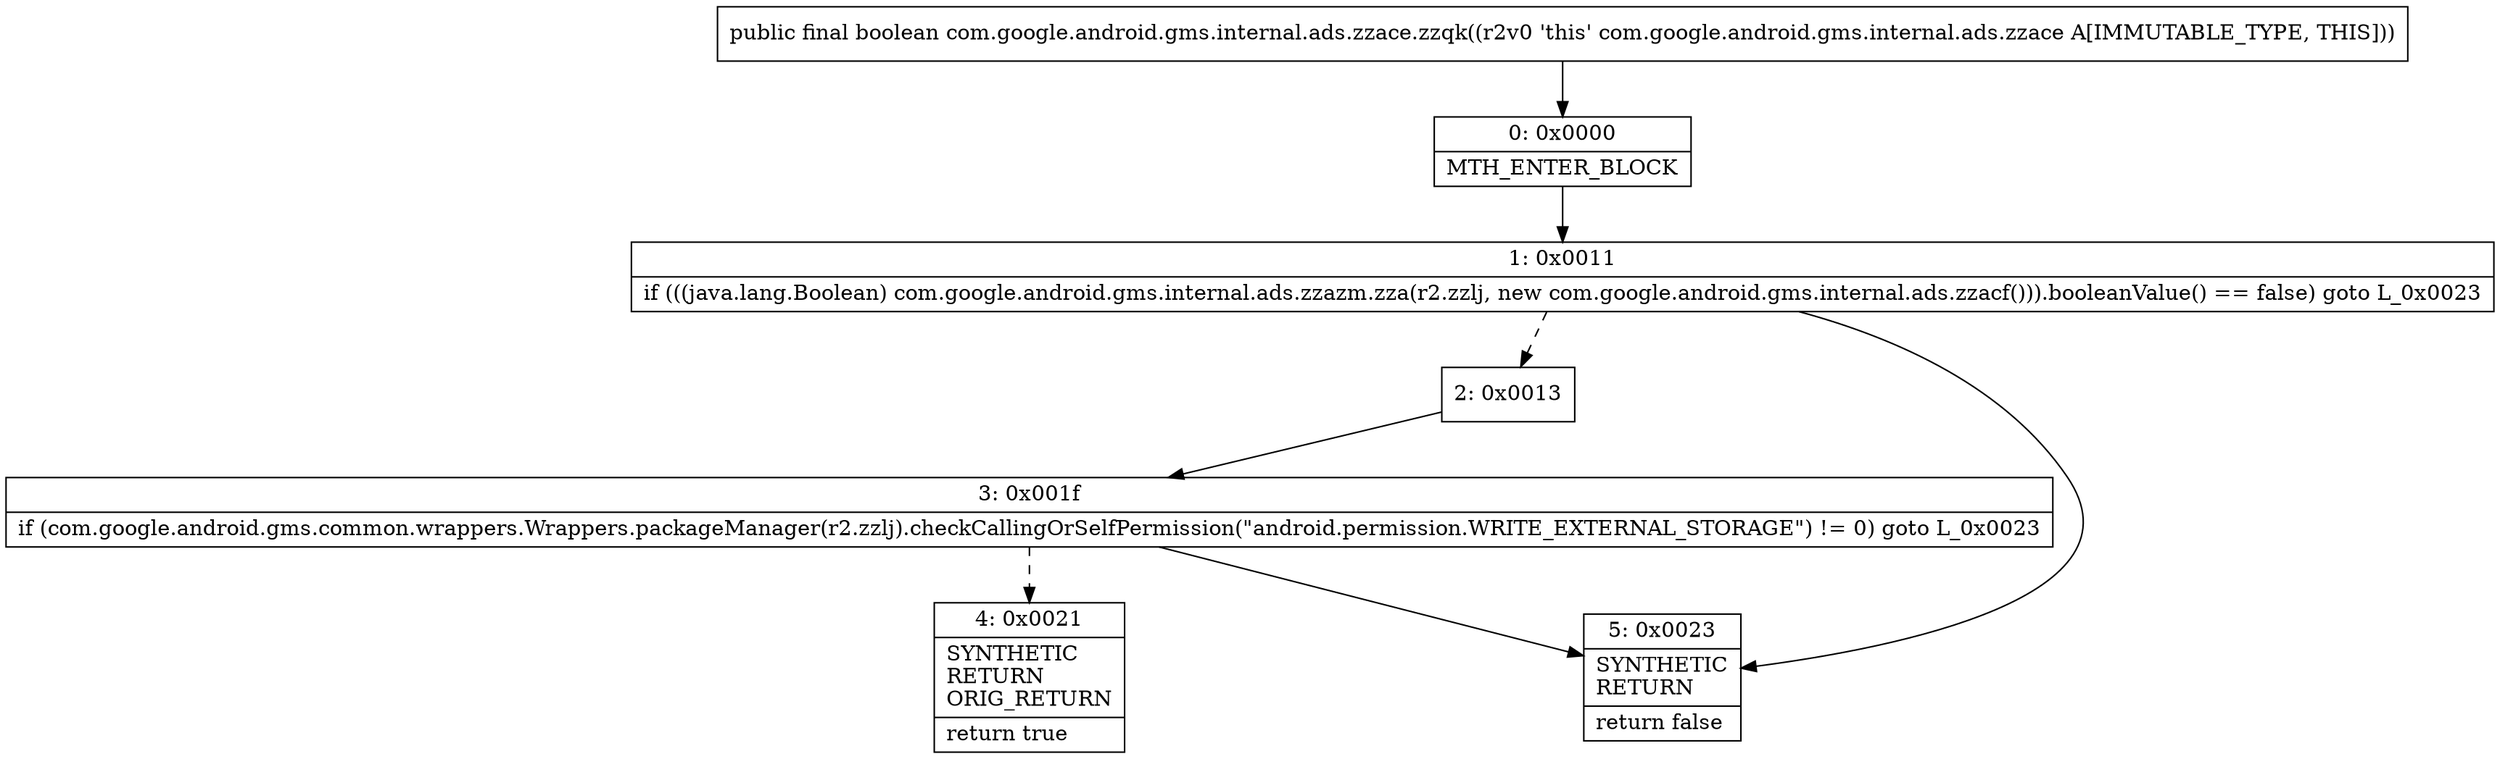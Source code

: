 digraph "CFG forcom.google.android.gms.internal.ads.zzace.zzqk()Z" {
Node_0 [shape=record,label="{0\:\ 0x0000|MTH_ENTER_BLOCK\l}"];
Node_1 [shape=record,label="{1\:\ 0x0011|if (((java.lang.Boolean) com.google.android.gms.internal.ads.zzazm.zza(r2.zzlj, new com.google.android.gms.internal.ads.zzacf())).booleanValue() == false) goto L_0x0023\l}"];
Node_2 [shape=record,label="{2\:\ 0x0013}"];
Node_3 [shape=record,label="{3\:\ 0x001f|if (com.google.android.gms.common.wrappers.Wrappers.packageManager(r2.zzlj).checkCallingOrSelfPermission(\"android.permission.WRITE_EXTERNAL_STORAGE\") != 0) goto L_0x0023\l}"];
Node_4 [shape=record,label="{4\:\ 0x0021|SYNTHETIC\lRETURN\lORIG_RETURN\l|return true\l}"];
Node_5 [shape=record,label="{5\:\ 0x0023|SYNTHETIC\lRETURN\l|return false\l}"];
MethodNode[shape=record,label="{public final boolean com.google.android.gms.internal.ads.zzace.zzqk((r2v0 'this' com.google.android.gms.internal.ads.zzace A[IMMUTABLE_TYPE, THIS])) }"];
MethodNode -> Node_0;
Node_0 -> Node_1;
Node_1 -> Node_2[style=dashed];
Node_1 -> Node_5;
Node_2 -> Node_3;
Node_3 -> Node_4[style=dashed];
Node_3 -> Node_5;
}

